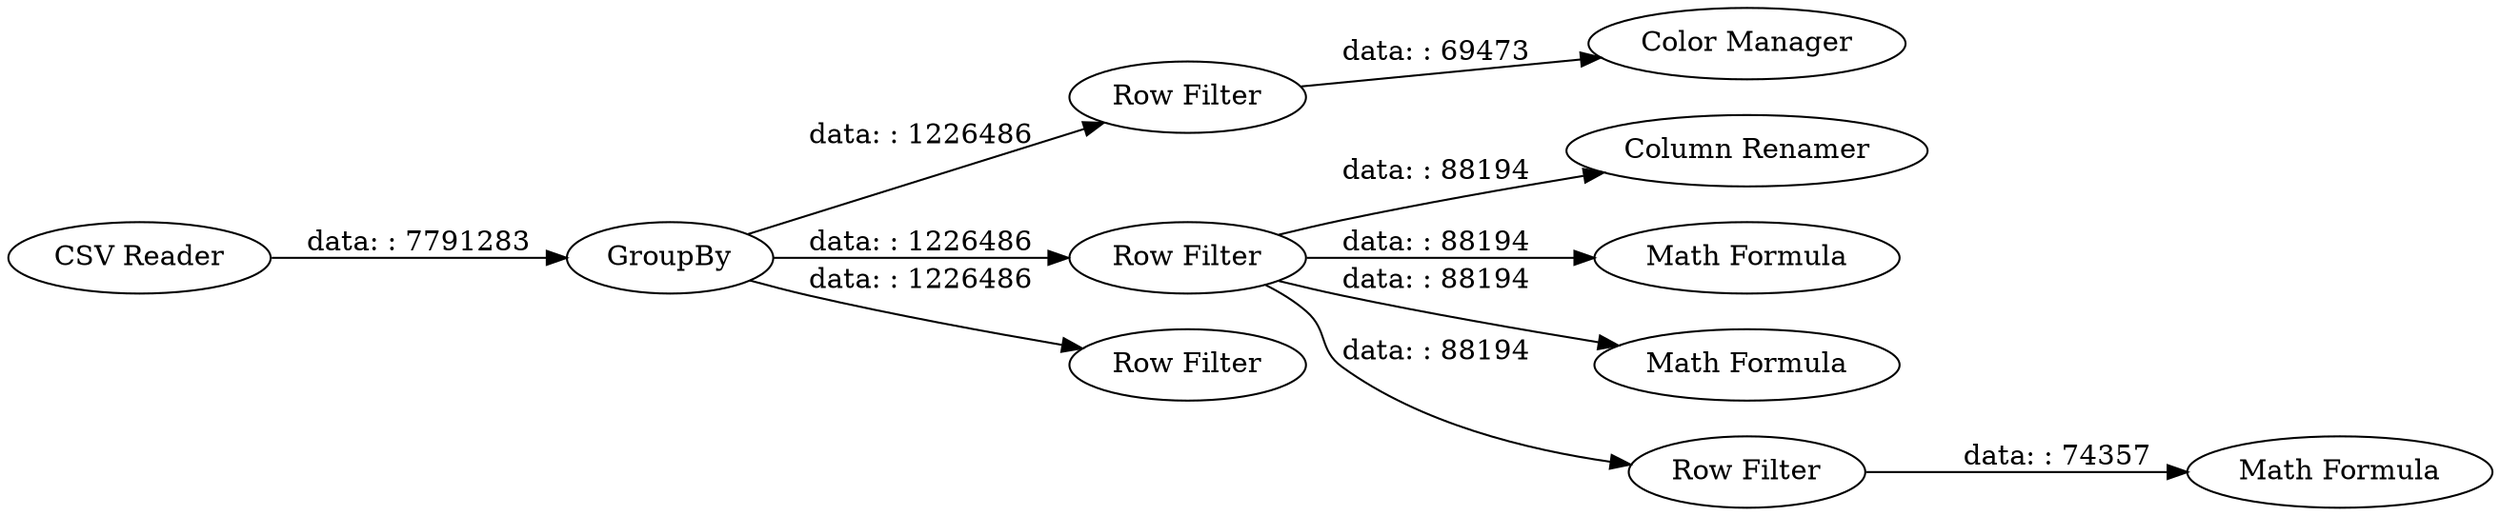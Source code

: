 digraph {
	"5067260015342191631_5" [label="Row Filter"]
	"5067260015342191631_4" [label=GroupBy]
	"5067260015342191631_2" [label="Row Filter"]
	"5067260015342191631_7" [label="Color Manager"]
	"5067260015342191631_1" [label="CSV Reader"]
	"5067260015342191631_11" [label="Column Renamer"]
	"5067260015342191631_8" [label="Math Formula"]
	"5067260015342191631_10" [label="Math Formula"]
	"5067260015342191631_6" [label="Row Filter"]
	"5067260015342191631_3" [label="Row Filter"]
	"5067260015342191631_9" [label="Math Formula"]
	"5067260015342191631_6" -> "5067260015342191631_9" [label="data: : 74357"]
	"5067260015342191631_4" -> "5067260015342191631_3" [label="data: : 1226486"]
	"5067260015342191631_2" -> "5067260015342191631_11" [label="data: : 88194"]
	"5067260015342191631_5" -> "5067260015342191631_7" [label="data: : 69473"]
	"5067260015342191631_2" -> "5067260015342191631_6" [label="data: : 88194"]
	"5067260015342191631_4" -> "5067260015342191631_2" [label="data: : 1226486"]
	"5067260015342191631_1" -> "5067260015342191631_4" [label="data: : 7791283"]
	"5067260015342191631_2" -> "5067260015342191631_10" [label="data: : 88194"]
	"5067260015342191631_2" -> "5067260015342191631_8" [label="data: : 88194"]
	"5067260015342191631_4" -> "5067260015342191631_5" [label="data: : 1226486"]
	rankdir=LR
}
